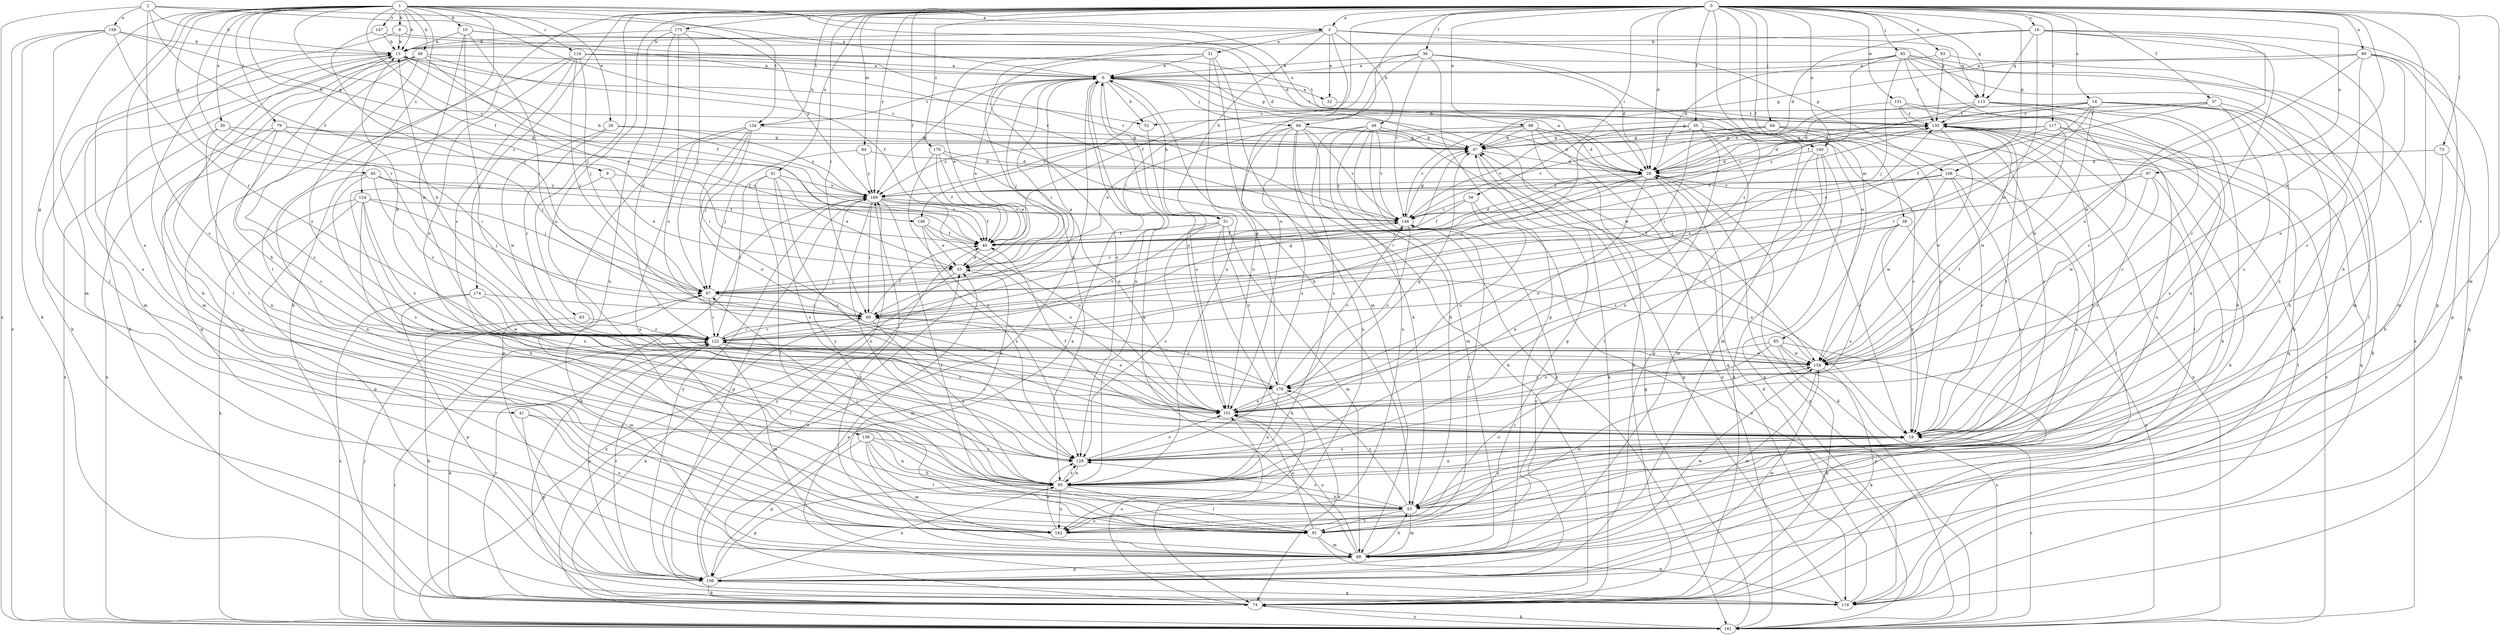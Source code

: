 strict digraph  {
0;
1;
2;
3;
6;
8;
9;
10;
13;
14;
16;
19;
26;
29;
30;
31;
32;
33;
35;
36;
37;
38;
40;
41;
45;
47;
48;
49;
51;
52;
53;
56;
60;
63;
64;
65;
66;
67;
74;
75;
79;
81;
84;
85;
88;
90;
91;
93;
95;
97;
98;
101;
106;
108;
113;
114;
117;
119;
122;
124;
128;
134;
135;
138;
140;
142;
146;
147;
148;
151;
154;
159;
161;
169;
170;
173;
174;
176;
0 -> 3  [label=a];
0 -> 14  [label=c];
0 -> 16  [label=c];
0 -> 19  [label=c];
0 -> 26  [label=d];
0 -> 35  [label=f];
0 -> 36  [label=f];
0 -> 37  [label=f];
0 -> 38  [label=f];
0 -> 40  [label=f];
0 -> 56  [label=i];
0 -> 60  [label=i];
0 -> 63  [label=j];
0 -> 64  [label=j];
0 -> 65  [label=j];
0 -> 66  [label=j];
0 -> 74  [label=k];
0 -> 75  [label=l];
0 -> 84  [label=m];
0 -> 85  [label=m];
0 -> 88  [label=m];
0 -> 90  [label=n];
0 -> 91  [label=n];
0 -> 93  [label=n];
0 -> 97  [label=o];
0 -> 98  [label=o];
0 -> 106  [label=p];
0 -> 113  [label=q];
0 -> 117  [label=r];
0 -> 134  [label=t];
0 -> 138  [label=u];
0 -> 140  [label=u];
0 -> 146  [label=v];
0 -> 151  [label=w];
0 -> 154  [label=w];
0 -> 169  [label=y];
0 -> 170  [label=z];
0 -> 173  [label=z];
0 -> 174  [label=z];
0 -> 176  [label=z];
1 -> 3  [label=a];
1 -> 8  [label=b];
1 -> 9  [label=b];
1 -> 10  [label=b];
1 -> 13  [label=b];
1 -> 26  [label=d];
1 -> 29  [label=e];
1 -> 30  [label=e];
1 -> 40  [label=f];
1 -> 41  [label=g];
1 -> 45  [label=g];
1 -> 48  [label=h];
1 -> 79  [label=l];
1 -> 81  [label=l];
1 -> 95  [label=n];
1 -> 119  [label=r];
1 -> 122  [label=r];
1 -> 124  [label=s];
1 -> 134  [label=t];
1 -> 140  [label=u];
1 -> 142  [label=u];
1 -> 146  [label=v];
1 -> 147  [label=v];
2 -> 6  [label=a];
2 -> 13  [label=b];
2 -> 40  [label=f];
2 -> 128  [label=s];
2 -> 148  [label=v];
2 -> 159  [label=x];
2 -> 161  [label=x];
3 -> 13  [label=b];
3 -> 31  [label=e];
3 -> 32  [label=e];
3 -> 49  [label=h];
3 -> 51  [label=h];
3 -> 95  [label=n];
3 -> 101  [label=o];
3 -> 106  [label=p];
3 -> 113  [label=q];
6 -> 32  [label=e];
6 -> 33  [label=e];
6 -> 51  [label=h];
6 -> 52  [label=h];
6 -> 60  [label=i];
6 -> 66  [label=j];
6 -> 67  [label=j];
6 -> 95  [label=n];
6 -> 101  [label=o];
6 -> 134  [label=t];
6 -> 135  [label=t];
6 -> 154  [label=w];
6 -> 161  [label=x];
6 -> 169  [label=y];
8 -> 13  [label=b];
8 -> 88  [label=m];
8 -> 148  [label=v];
9 -> 33  [label=e];
9 -> 95  [label=n];
9 -> 169  [label=y];
10 -> 13  [label=b];
10 -> 26  [label=d];
10 -> 60  [label=i];
10 -> 113  [label=q];
10 -> 122  [label=r];
10 -> 154  [label=w];
13 -> 6  [label=a];
13 -> 40  [label=f];
13 -> 52  [label=h];
13 -> 81  [label=l];
13 -> 88  [label=m];
14 -> 26  [label=d];
14 -> 52  [label=h];
14 -> 53  [label=h];
14 -> 60  [label=i];
14 -> 81  [label=l];
14 -> 122  [label=r];
14 -> 128  [label=s];
14 -> 135  [label=t];
14 -> 154  [label=w];
16 -> 13  [label=b];
16 -> 19  [label=c];
16 -> 26  [label=d];
16 -> 53  [label=h];
16 -> 101  [label=o];
16 -> 108  [label=p];
16 -> 113  [label=q];
16 -> 154  [label=w];
19 -> 40  [label=f];
19 -> 95  [label=n];
19 -> 128  [label=s];
19 -> 135  [label=t];
26 -> 6  [label=a];
26 -> 19  [label=c];
26 -> 60  [label=i];
26 -> 67  [label=j];
26 -> 95  [label=n];
26 -> 101  [label=o];
26 -> 161  [label=x];
26 -> 169  [label=y];
29 -> 47  [label=g];
29 -> 122  [label=r];
29 -> 154  [label=w];
29 -> 169  [label=y];
30 -> 47  [label=g];
30 -> 60  [label=i];
30 -> 95  [label=n];
30 -> 161  [label=x];
31 -> 6  [label=a];
31 -> 33  [label=e];
31 -> 53  [label=h];
31 -> 88  [label=m];
31 -> 95  [label=n];
31 -> 128  [label=s];
32 -> 135  [label=t];
33 -> 67  [label=j];
33 -> 88  [label=m];
33 -> 161  [label=x];
35 -> 19  [label=c];
35 -> 47  [label=g];
35 -> 60  [label=i];
35 -> 88  [label=m];
35 -> 95  [label=n];
35 -> 108  [label=p];
35 -> 122  [label=r];
35 -> 148  [label=v];
36 -> 6  [label=a];
36 -> 26  [label=d];
36 -> 40  [label=f];
36 -> 60  [label=i];
36 -> 108  [label=p];
36 -> 148  [label=v];
36 -> 154  [label=w];
37 -> 19  [label=c];
37 -> 40  [label=f];
37 -> 47  [label=g];
37 -> 74  [label=k];
37 -> 135  [label=t];
38 -> 19  [label=c];
38 -> 40  [label=f];
38 -> 128  [label=s];
38 -> 161  [label=x];
38 -> 176  [label=z];
40 -> 26  [label=d];
40 -> 33  [label=e];
40 -> 135  [label=t];
41 -> 19  [label=c];
41 -> 108  [label=p];
41 -> 142  [label=u];
45 -> 40  [label=f];
45 -> 67  [label=j];
45 -> 95  [label=n];
45 -> 122  [label=r];
45 -> 128  [label=s];
45 -> 169  [label=y];
47 -> 26  [label=d];
47 -> 74  [label=k];
47 -> 135  [label=t];
48 -> 6  [label=a];
48 -> 33  [label=e];
48 -> 40  [label=f];
48 -> 74  [label=k];
48 -> 81  [label=l];
48 -> 114  [label=q];
48 -> 128  [label=s];
48 -> 176  [label=z];
49 -> 19  [label=c];
49 -> 47  [label=g];
49 -> 53  [label=h];
49 -> 88  [label=m];
49 -> 128  [label=s];
49 -> 142  [label=u];
49 -> 148  [label=v];
49 -> 161  [label=x];
51 -> 40  [label=f];
51 -> 74  [label=k];
51 -> 88  [label=m];
51 -> 122  [label=r];
51 -> 128  [label=s];
51 -> 176  [label=z];
52 -> 101  [label=o];
53 -> 19  [label=c];
53 -> 67  [label=j];
53 -> 81  [label=l];
53 -> 88  [label=m];
53 -> 128  [label=s];
53 -> 142  [label=u];
53 -> 176  [label=z];
56 -> 40  [label=f];
56 -> 101  [label=o];
56 -> 148  [label=v];
56 -> 161  [label=x];
60 -> 40  [label=f];
60 -> 74  [label=k];
60 -> 95  [label=n];
60 -> 101  [label=o];
60 -> 122  [label=r];
63 -> 74  [label=k];
63 -> 122  [label=r];
64 -> 19  [label=c];
64 -> 47  [label=g];
64 -> 142  [label=u];
64 -> 148  [label=v];
64 -> 161  [label=x];
64 -> 169  [label=y];
65 -> 6  [label=a];
65 -> 19  [label=c];
65 -> 26  [label=d];
65 -> 40  [label=f];
65 -> 67  [label=j];
65 -> 74  [label=k];
65 -> 88  [label=m];
65 -> 135  [label=t];
65 -> 161  [label=x];
66 -> 26  [label=d];
66 -> 33  [label=e];
66 -> 47  [label=g];
66 -> 53  [label=h];
66 -> 74  [label=k];
66 -> 101  [label=o];
66 -> 128  [label=s];
66 -> 142  [label=u];
66 -> 148  [label=v];
67 -> 60  [label=i];
67 -> 88  [label=m];
67 -> 122  [label=r];
67 -> 148  [label=v];
74 -> 6  [label=a];
74 -> 101  [label=o];
74 -> 122  [label=r];
74 -> 161  [label=x];
75 -> 26  [label=d];
75 -> 53  [label=h];
75 -> 114  [label=q];
79 -> 19  [label=c];
79 -> 40  [label=f];
79 -> 47  [label=g];
79 -> 67  [label=j];
79 -> 142  [label=u];
79 -> 161  [label=x];
81 -> 47  [label=g];
81 -> 88  [label=m];
81 -> 101  [label=o];
81 -> 114  [label=q];
81 -> 148  [label=v];
84 -> 26  [label=d];
84 -> 67  [label=j];
84 -> 169  [label=y];
85 -> 74  [label=k];
85 -> 101  [label=o];
85 -> 108  [label=p];
85 -> 142  [label=u];
85 -> 154  [label=w];
85 -> 161  [label=x];
88 -> 6  [label=a];
88 -> 53  [label=h];
88 -> 101  [label=o];
88 -> 108  [label=p];
88 -> 154  [label=w];
88 -> 169  [label=y];
90 -> 6  [label=a];
90 -> 19  [label=c];
90 -> 47  [label=g];
90 -> 101  [label=o];
90 -> 108  [label=p];
90 -> 114  [label=q];
90 -> 154  [label=w];
91 -> 19  [label=c];
91 -> 33  [label=e];
91 -> 81  [label=l];
91 -> 122  [label=r];
91 -> 128  [label=s];
91 -> 169  [label=y];
93 -> 6  [label=a];
93 -> 88  [label=m];
93 -> 135  [label=t];
95 -> 53  [label=h];
95 -> 81  [label=l];
95 -> 108  [label=p];
95 -> 128  [label=s];
95 -> 135  [label=t];
95 -> 142  [label=u];
95 -> 169  [label=y];
97 -> 19  [label=c];
97 -> 53  [label=h];
97 -> 67  [label=j];
97 -> 154  [label=w];
97 -> 169  [label=y];
98 -> 26  [label=d];
98 -> 47  [label=g];
98 -> 74  [label=k];
98 -> 114  [label=q];
98 -> 148  [label=v];
98 -> 161  [label=x];
98 -> 169  [label=y];
101 -> 19  [label=c];
101 -> 47  [label=g];
101 -> 122  [label=r];
101 -> 135  [label=t];
106 -> 19  [label=c];
106 -> 81  [label=l];
106 -> 95  [label=n];
106 -> 148  [label=v];
106 -> 154  [label=w];
106 -> 169  [label=y];
108 -> 33  [label=e];
108 -> 40  [label=f];
108 -> 74  [label=k];
108 -> 95  [label=n];
108 -> 114  [label=q];
108 -> 122  [label=r];
108 -> 148  [label=v];
108 -> 154  [label=w];
108 -> 169  [label=y];
113 -> 19  [label=c];
113 -> 26  [label=d];
113 -> 53  [label=h];
113 -> 95  [label=n];
113 -> 135  [label=t];
113 -> 148  [label=v];
114 -> 13  [label=b];
114 -> 26  [label=d];
114 -> 33  [label=e];
114 -> 47  [label=g];
114 -> 135  [label=t];
114 -> 169  [label=y];
117 -> 26  [label=d];
117 -> 47  [label=g];
117 -> 60  [label=i];
117 -> 114  [label=q];
117 -> 128  [label=s];
117 -> 154  [label=w];
119 -> 6  [label=a];
119 -> 47  [label=g];
119 -> 60  [label=i];
119 -> 67  [label=j];
119 -> 88  [label=m];
119 -> 101  [label=o];
119 -> 135  [label=t];
119 -> 176  [label=z];
122 -> 6  [label=a];
122 -> 13  [label=b];
122 -> 19  [label=c];
122 -> 47  [label=g];
122 -> 60  [label=i];
122 -> 74  [label=k];
122 -> 88  [label=m];
122 -> 101  [label=o];
122 -> 108  [label=p];
122 -> 135  [label=t];
122 -> 154  [label=w];
124 -> 53  [label=h];
124 -> 67  [label=j];
124 -> 95  [label=n];
124 -> 108  [label=p];
124 -> 148  [label=v];
124 -> 161  [label=x];
124 -> 176  [label=z];
128 -> 13  [label=b];
128 -> 95  [label=n];
128 -> 101  [label=o];
134 -> 47  [label=g];
134 -> 60  [label=i];
134 -> 67  [label=j];
134 -> 101  [label=o];
134 -> 108  [label=p];
134 -> 142  [label=u];
135 -> 47  [label=g];
135 -> 74  [label=k];
135 -> 81  [label=l];
135 -> 154  [label=w];
135 -> 161  [label=x];
135 -> 169  [label=y];
138 -> 53  [label=h];
138 -> 81  [label=l];
138 -> 88  [label=m];
138 -> 95  [label=n];
138 -> 108  [label=p];
138 -> 128  [label=s];
140 -> 26  [label=d];
140 -> 74  [label=k];
140 -> 81  [label=l];
140 -> 88  [label=m];
140 -> 114  [label=q];
142 -> 13  [label=b];
142 -> 128  [label=s];
142 -> 154  [label=w];
146 -> 33  [label=e];
146 -> 40  [label=f];
146 -> 101  [label=o];
146 -> 128  [label=s];
147 -> 13  [label=b];
147 -> 67  [label=j];
147 -> 148  [label=v];
148 -> 40  [label=f];
148 -> 47  [label=g];
148 -> 176  [label=z];
151 -> 26  [label=d];
151 -> 114  [label=q];
151 -> 128  [label=s];
151 -> 135  [label=t];
151 -> 142  [label=u];
154 -> 13  [label=b];
154 -> 33  [label=e];
154 -> 74  [label=k];
154 -> 88  [label=m];
154 -> 176  [label=z];
159 -> 13  [label=b];
159 -> 47  [label=g];
159 -> 74  [label=k];
159 -> 81  [label=l];
159 -> 122  [label=r];
159 -> 161  [label=x];
161 -> 19  [label=c];
161 -> 26  [label=d];
161 -> 47  [label=g];
161 -> 67  [label=j];
161 -> 74  [label=k];
161 -> 122  [label=r];
169 -> 13  [label=b];
169 -> 40  [label=f];
169 -> 60  [label=i];
169 -> 74  [label=k];
169 -> 81  [label=l];
169 -> 95  [label=n];
169 -> 101  [label=o];
169 -> 108  [label=p];
169 -> 148  [label=v];
170 -> 26  [label=d];
170 -> 33  [label=e];
170 -> 40  [label=f];
170 -> 101  [label=o];
170 -> 128  [label=s];
173 -> 13  [label=b];
173 -> 67  [label=j];
173 -> 101  [label=o];
173 -> 122  [label=r];
173 -> 142  [label=u];
173 -> 169  [label=y];
174 -> 60  [label=i];
174 -> 108  [label=p];
174 -> 154  [label=w];
174 -> 161  [label=x];
176 -> 6  [label=a];
176 -> 60  [label=i];
176 -> 74  [label=k];
176 -> 95  [label=n];
176 -> 101  [label=o];
176 -> 148  [label=v];
}
